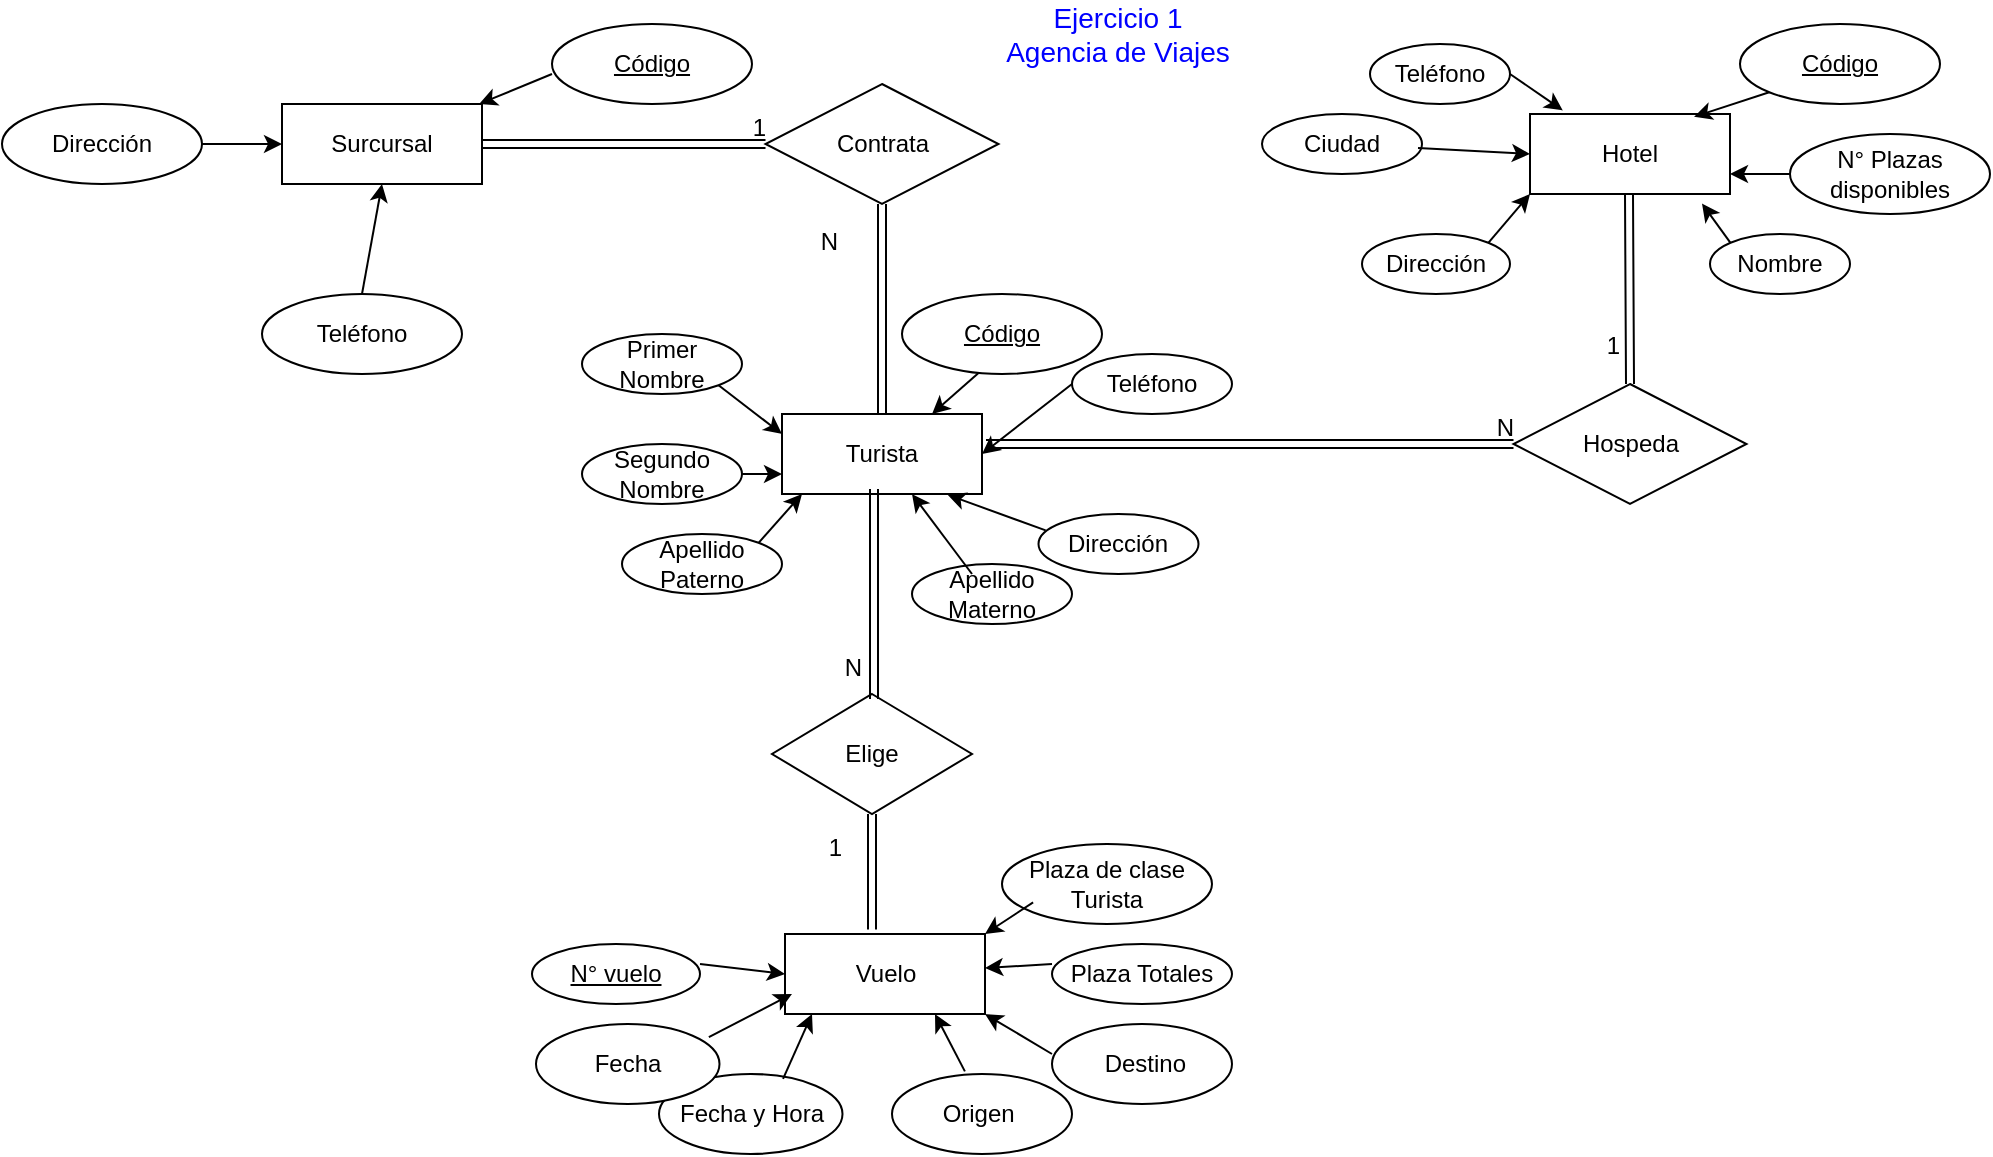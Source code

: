 <mxfile version="16.4.6" type="device"><diagram id="_UIlNqygdMJBV_4PYFMt" name="Page-1"><mxGraphModel dx="997" dy="548" grid="1" gridSize="10" guides="1" tooltips="1" connect="1" arrows="1" fold="1" page="1" pageScale="1" pageWidth="827" pageHeight="1169" math="0" shadow="0"><root><mxCell id="0"/><mxCell id="1" parent="0"/><mxCell id="fxNJqcIJu42b49JHIs_v-1" value="Surcursal" style="whiteSpace=wrap;html=1;align=center;" parent="1" vertex="1"><mxGeometry x="140" y="60" width="100" height="40" as="geometry"/></mxCell><mxCell id="fxNJqcIJu42b49JHIs_v-3" value="Hotel" style="whiteSpace=wrap;html=1;align=center;" parent="1" vertex="1"><mxGeometry x="764" y="65" width="100" height="40" as="geometry"/></mxCell><mxCell id="fxNJqcIJu42b49JHIs_v-4" value="Vuelo" style="whiteSpace=wrap;html=1;align=center;" parent="1" vertex="1"><mxGeometry x="391.5" y="475" width="100" height="40" as="geometry"/></mxCell><mxCell id="fxNJqcIJu42b49JHIs_v-10" value="Dirección" style="ellipse;whiteSpace=wrap;html=1;align=center;" parent="1" vertex="1"><mxGeometry y="60" width="100" height="40" as="geometry"/></mxCell><mxCell id="fxNJqcIJu42b49JHIs_v-13" value="" style="endArrow=classic;html=1;rounded=0;exitX=0;exitY=0.5;exitDx=0;exitDy=0;" parent="1" target="fxNJqcIJu42b49JHIs_v-1" edge="1"><mxGeometry width="50" height="50" relative="1" as="geometry"><mxPoint x="275" y="45" as="sourcePoint"/><mxPoint x="280.0" y="82.2" as="targetPoint"/><Array as="points"/></mxGeometry></mxCell><mxCell id="fxNJqcIJu42b49JHIs_v-15" value="" style="endArrow=classic;html=1;rounded=0;entryX=0;entryY=0.5;entryDx=0;entryDy=0;" parent="1" target="fxNJqcIJu42b49JHIs_v-1" edge="1"><mxGeometry width="50" height="50" relative="1" as="geometry"><mxPoint x="100" y="80" as="sourcePoint"/><mxPoint x="170" y="130" as="targetPoint"/></mxGeometry></mxCell><mxCell id="fxNJqcIJu42b49JHIs_v-19" value="Contrata" style="shape=rhombus;perimeter=rhombusPerimeter;whiteSpace=wrap;html=1;align=center;" parent="1" vertex="1"><mxGeometry x="381.75" y="50" width="116.5" height="60" as="geometry"/></mxCell><mxCell id="fxNJqcIJu42b49JHIs_v-21" value="Dirección" style="ellipse;whiteSpace=wrap;html=1;align=center;" parent="1" vertex="1"><mxGeometry x="680" y="125" width="74" height="30" as="geometry"/></mxCell><mxCell id="fxNJqcIJu42b49JHIs_v-22" value="Teléfono" style="ellipse;whiteSpace=wrap;html=1;align=center;" parent="1" vertex="1"><mxGeometry x="684" y="30" width="70" height="30" as="geometry"/></mxCell><mxCell id="fxNJqcIJu42b49JHIs_v-23" value="Nombre" style="ellipse;whiteSpace=wrap;html=1;align=center;" parent="1" vertex="1"><mxGeometry x="854" y="125" width="70" height="30" as="geometry"/></mxCell><mxCell id="fxNJqcIJu42b49JHIs_v-24" value="" style="endArrow=classic;html=1;rounded=0;exitX=1;exitY=0;exitDx=0;exitDy=0;entryX=0;entryY=1;entryDx=0;entryDy=0;" parent="1" source="fxNJqcIJu42b49JHIs_v-21" target="fxNJqcIJu42b49JHIs_v-3" edge="1"><mxGeometry width="50" height="50" relative="1" as="geometry"><mxPoint x="674" y="135" as="sourcePoint"/><mxPoint x="724" y="85" as="targetPoint"/></mxGeometry></mxCell><mxCell id="fxNJqcIJu42b49JHIs_v-25" value="" style="endArrow=classic;html=1;rounded=0;exitX=1;exitY=0.5;exitDx=0;exitDy=0;entryX=0.164;entryY=-0.045;entryDx=0;entryDy=0;entryPerimeter=0;" parent="1" source="fxNJqcIJu42b49JHIs_v-22" target="fxNJqcIJu42b49JHIs_v-3" edge="1"><mxGeometry width="50" height="50" relative="1" as="geometry"><mxPoint x="753.995" y="114.998" as="sourcePoint"/><mxPoint x="754" y="105" as="targetPoint"/></mxGeometry></mxCell><mxCell id="fxNJqcIJu42b49JHIs_v-27" value="" style="endArrow=classic;html=1;rounded=0;entryX=0.86;entryY=1.12;entryDx=0;entryDy=0;exitX=0;exitY=0;exitDx=0;exitDy=0;entryPerimeter=0;" parent="1" source="fxNJqcIJu42b49JHIs_v-23" target="fxNJqcIJu42b49JHIs_v-3" edge="1"><mxGeometry width="50" height="50" relative="1" as="geometry"><mxPoint x="834" y="101" as="sourcePoint"/><mxPoint x="872.14" y="65" as="targetPoint"/></mxGeometry></mxCell><mxCell id="fxNJqcIJu42b49JHIs_v-28" value="Elige" style="shape=rhombus;perimeter=rhombusPerimeter;whiteSpace=wrap;html=1;align=center;" parent="1" vertex="1"><mxGeometry x="385" y="355" width="100" height="60" as="geometry"/></mxCell><mxCell id="fxNJqcIJu42b49JHIs_v-31" value="Fecha y Hora" style="ellipse;whiteSpace=wrap;html=1;align=center;" parent="1" vertex="1"><mxGeometry x="328.5" y="545" width="91.75" height="40" as="geometry"/></mxCell><mxCell id="fxNJqcIJu42b49JHIs_v-32" value="Origen&amp;nbsp;" style="ellipse;whiteSpace=wrap;html=1;align=center;" parent="1" vertex="1"><mxGeometry x="445" y="545" width="90" height="40" as="geometry"/></mxCell><mxCell id="fxNJqcIJu42b49JHIs_v-33" value="Plaza Totales" style="ellipse;whiteSpace=wrap;html=1;align=center;" parent="1" vertex="1"><mxGeometry x="525" y="480" width="90" height="30" as="geometry"/></mxCell><mxCell id="fxNJqcIJu42b49JHIs_v-35" value="" style="endArrow=classic;html=1;rounded=0;entryX=0;entryY=0.5;entryDx=0;entryDy=0;exitX=1;exitY=0.5;exitDx=0;exitDy=0;" parent="1" target="fxNJqcIJu42b49JHIs_v-4" edge="1"><mxGeometry width="50" height="50" relative="1" as="geometry"><mxPoint x="349" y="490" as="sourcePoint"/><mxPoint x="398.5" y="375" as="targetPoint"/></mxGeometry></mxCell><mxCell id="fxNJqcIJu42b49JHIs_v-36" value="" style="endArrow=classic;html=1;rounded=0;exitX=0.676;exitY=0.06;exitDx=0;exitDy=0;exitPerimeter=0;" parent="1" source="fxNJqcIJu42b49JHIs_v-31" edge="1"><mxGeometry width="50" height="50" relative="1" as="geometry"><mxPoint x="398.5" y="495" as="sourcePoint"/><mxPoint x="405" y="515" as="targetPoint"/></mxGeometry></mxCell><mxCell id="fxNJqcIJu42b49JHIs_v-37" value="" style="endArrow=classic;html=1;rounded=0;exitX=0.405;exitY=-0.033;exitDx=0;exitDy=0;entryX=0.75;entryY=1;entryDx=0;entryDy=0;exitPerimeter=0;" parent="1" source="fxNJqcIJu42b49JHIs_v-32" target="fxNJqcIJu42b49JHIs_v-4" edge="1"><mxGeometry width="50" height="50" relative="1" as="geometry"><mxPoint x="464.5" y="485" as="sourcePoint"/><mxPoint x="465" y="465" as="targetPoint"/></mxGeometry></mxCell><mxCell id="fxNJqcIJu42b49JHIs_v-38" value="" style="endArrow=classic;html=1;rounded=0;exitX=0;exitY=0.5;exitDx=0;exitDy=0;" parent="1" target="fxNJqcIJu42b49JHIs_v-4" edge="1"><mxGeometry width="50" height="50" relative="1" as="geometry"><mxPoint x="525" y="490" as="sourcePoint"/><mxPoint x="595" y="445" as="targetPoint"/></mxGeometry></mxCell><mxCell id="cjGrNKfxoDnAlGZ-1pet-3" value="Teléfono" style="ellipse;whiteSpace=wrap;html=1;align=center;" parent="1" vertex="1"><mxGeometry x="130" y="155" width="100" height="40" as="geometry"/></mxCell><mxCell id="cjGrNKfxoDnAlGZ-1pet-4" value="" style="endArrow=classic;html=1;rounded=0;exitX=0.5;exitY=0;exitDx=0;exitDy=0;entryX=0.5;entryY=1;entryDx=0;entryDy=0;" parent="1" source="cjGrNKfxoDnAlGZ-1pet-3" target="fxNJqcIJu42b49JHIs_v-1" edge="1"><mxGeometry width="50" height="50" relative="1" as="geometry"><mxPoint x="190" y="180" as="sourcePoint"/><mxPoint x="210" y="100" as="targetPoint"/></mxGeometry></mxCell><mxCell id="78Q7VymyqBd84BU-bpm_-1" value="Ciudad" style="ellipse;whiteSpace=wrap;html=1;align=center;" parent="1" vertex="1"><mxGeometry x="630" y="65" width="80" height="30" as="geometry"/></mxCell><mxCell id="78Q7VymyqBd84BU-bpm_-3" style="edgeStyle=orthogonalEdgeStyle;rounded=0;orthogonalLoop=1;jettySize=auto;html=1;exitX=0.5;exitY=1;exitDx=0;exitDy=0;" parent="1" edge="1"><mxGeometry relative="1" as="geometry"><mxPoint x="899" y="50" as="sourcePoint"/><mxPoint x="899" y="50" as="targetPoint"/></mxGeometry></mxCell><mxCell id="78Q7VymyqBd84BU-bpm_-4" value="" style="endArrow=classic;html=1;rounded=0;entryX=0;entryY=0.5;entryDx=0;entryDy=0;" parent="1" target="fxNJqcIJu42b49JHIs_v-3" edge="1"><mxGeometry width="50" height="50" relative="1" as="geometry"><mxPoint x="708" y="82" as="sourcePoint"/><mxPoint x="734" y="115" as="targetPoint"/></mxGeometry></mxCell><mxCell id="78Q7VymyqBd84BU-bpm_-5" value="" style="endArrow=classic;html=1;rounded=0;entryX=0.82;entryY=0.035;entryDx=0;entryDy=0;entryPerimeter=0;" parent="1" target="fxNJqcIJu42b49JHIs_v-3" edge="1"><mxGeometry width="50" height="50" relative="1" as="geometry"><mxPoint x="884" y="54" as="sourcePoint"/><mxPoint x="834" y="105" as="targetPoint"/></mxGeometry></mxCell><mxCell id="78Q7VymyqBd84BU-bpm_-11" value="Plaza de clase Turista" style="ellipse;whiteSpace=wrap;html=1;align=center;" parent="1" vertex="1"><mxGeometry x="500" y="430" width="105" height="40" as="geometry"/></mxCell><mxCell id="78Q7VymyqBd84BU-bpm_-12" value="" style="endArrow=classic;html=1;rounded=0;exitX=0;exitY=1;exitDx=0;exitDy=0;entryX=1;entryY=0;entryDx=0;entryDy=0;" parent="1" target="fxNJqcIJu42b49JHIs_v-4" edge="1"><mxGeometry width="50" height="50" relative="1" as="geometry"><mxPoint x="515.555" y="459.21" as="sourcePoint"/><mxPoint x="463.25" y="517.632" as="targetPoint"/></mxGeometry></mxCell><mxCell id="psuEJ3mvQeP_sptly6we-1" value="" style="shape=link;html=1;rounded=0;exitX=0.5;exitY=1;exitDx=0;exitDy=0;" parent="1" source="fxNJqcIJu42b49JHIs_v-19" target="0WjsIvAa2U3UCHR0FT5W-12" edge="1"><mxGeometry relative="1" as="geometry"><mxPoint x="430" y="130" as="sourcePoint"/><mxPoint x="449" y="290" as="targetPoint"/></mxGeometry></mxCell><mxCell id="psuEJ3mvQeP_sptly6we-2" value="N" style="resizable=0;html=1;align=right;verticalAlign=bottom;" parent="psuEJ3mvQeP_sptly6we-1" connectable="0" vertex="1"><mxGeometry x="1" relative="1" as="geometry"><mxPoint x="-22" y="-78" as="offset"/></mxGeometry></mxCell><mxCell id="psuEJ3mvQeP_sptly6we-3" value="" style="shape=link;html=1;rounded=0;entryX=0;entryY=0.5;entryDx=0;entryDy=0;exitX=1;exitY=0.5;exitDx=0;exitDy=0;" parent="1" source="fxNJqcIJu42b49JHIs_v-1" target="fxNJqcIJu42b49JHIs_v-19" edge="1"><mxGeometry relative="1" as="geometry"><mxPoint x="250" y="80" as="sourcePoint"/><mxPoint x="410" y="80" as="targetPoint"/></mxGeometry></mxCell><mxCell id="psuEJ3mvQeP_sptly6we-4" value="1" style="resizable=0;html=1;align=right;verticalAlign=bottom;" parent="psuEJ3mvQeP_sptly6we-3" connectable="0" vertex="1"><mxGeometry x="1" relative="1" as="geometry"/></mxCell><mxCell id="psuEJ3mvQeP_sptly6we-5" value="" style="shape=link;html=1;rounded=0;entryX=0.435;entryY=-0.055;entryDx=0;entryDy=0;exitX=0.5;exitY=1;exitDx=0;exitDy=0;entryPerimeter=0;" parent="1" source="fxNJqcIJu42b49JHIs_v-28" target="fxNJqcIJu42b49JHIs_v-4" edge="1"><mxGeometry relative="1" as="geometry"><mxPoint x="345" y="435" as="sourcePoint"/><mxPoint x="505" y="435" as="targetPoint"/></mxGeometry></mxCell><mxCell id="psuEJ3mvQeP_sptly6we-6" value="1" style="resizable=0;html=1;align=right;verticalAlign=bottom;" parent="psuEJ3mvQeP_sptly6we-5" connectable="0" vertex="1"><mxGeometry x="1" relative="1" as="geometry"><mxPoint x="-15" y="-33" as="offset"/></mxGeometry></mxCell><mxCell id="psuEJ3mvQeP_sptly6we-7" value="&lt;font style=&quot;font-size: 14px&quot; color=&quot;#0000ff&quot;&gt;Ejercicio 1&lt;br&gt;Agencia de Viajes&lt;br&gt;&lt;/font&gt;" style="text;html=1;strokeColor=none;fillColor=none;align=center;verticalAlign=middle;whiteSpace=wrap;rounded=0;" parent="1" vertex="1"><mxGeometry x="498.25" y="10" width="120" height="30" as="geometry"/></mxCell><mxCell id="psuEJ3mvQeP_sptly6we-8" value="" style="shape=link;html=1;rounded=0;entryX=0.5;entryY=0;entryDx=0;entryDy=0;" parent="1" target="0WjsIvAa2U3UCHR0FT5W-35" edge="1"><mxGeometry relative="1" as="geometry"><mxPoint x="813.5" y="105" as="sourcePoint"/><mxPoint x="813.5" y="175" as="targetPoint"/></mxGeometry></mxCell><mxCell id="psuEJ3mvQeP_sptly6we-9" value="1" style="resizable=0;html=1;align=right;verticalAlign=bottom;" parent="psuEJ3mvQeP_sptly6we-8" connectable="0" vertex="1"><mxGeometry x="1" relative="1" as="geometry"><mxPoint x="-4" y="-10" as="offset"/></mxGeometry></mxCell><mxCell id="0WjsIvAa2U3UCHR0FT5W-1" value="Código" style="ellipse;whiteSpace=wrap;html=1;align=center;fontStyle=4;" vertex="1" parent="1"><mxGeometry x="275" y="20" width="100" height="40" as="geometry"/></mxCell><mxCell id="0WjsIvAa2U3UCHR0FT5W-2" value="Código" style="ellipse;whiteSpace=wrap;html=1;align=center;fontStyle=4;" vertex="1" parent="1"><mxGeometry x="869.0" y="19.997" width="100" height="40" as="geometry"/></mxCell><mxCell id="0WjsIvAa2U3UCHR0FT5W-4" style="edgeStyle=orthogonalEdgeStyle;rounded=0;orthogonalLoop=1;jettySize=auto;html=1;exitX=0;exitY=0.5;exitDx=0;exitDy=0;entryX=1;entryY=0.75;entryDx=0;entryDy=0;" edge="1" parent="1" source="0WjsIvAa2U3UCHR0FT5W-3" target="fxNJqcIJu42b49JHIs_v-3"><mxGeometry relative="1" as="geometry"/></mxCell><mxCell id="0WjsIvAa2U3UCHR0FT5W-3" value="N° Plazas disponibles" style="ellipse;whiteSpace=wrap;html=1;align=center;" vertex="1" parent="1"><mxGeometry x="894" y="75" width="100" height="40" as="geometry"/></mxCell><mxCell id="0WjsIvAa2U3UCHR0FT5W-5" value="N° vuelo" style="ellipse;whiteSpace=wrap;html=1;align=center;fontStyle=4;" vertex="1" parent="1"><mxGeometry x="265" y="480" width="84" height="30" as="geometry"/></mxCell><mxCell id="0WjsIvAa2U3UCHR0FT5W-6" value="&amp;nbsp;Destino" style="ellipse;whiteSpace=wrap;html=1;align=center;" vertex="1" parent="1"><mxGeometry x="525" y="520" width="90" height="40" as="geometry"/></mxCell><mxCell id="0WjsIvAa2U3UCHR0FT5W-9" value="" style="endArrow=classic;html=1;rounded=0;exitX=0;exitY=0.5;exitDx=0;exitDy=0;entryX=1;entryY=1;entryDx=0;entryDy=0;" edge="1" parent="1" target="fxNJqcIJu42b49JHIs_v-4"><mxGeometry width="50" height="50" relative="1" as="geometry"><mxPoint x="525" y="535" as="sourcePoint"/><mxPoint x="476.5" y="525" as="targetPoint"/></mxGeometry></mxCell><mxCell id="0WjsIvAa2U3UCHR0FT5W-10" value="Fecha" style="ellipse;whiteSpace=wrap;html=1;align=center;" vertex="1" parent="1"><mxGeometry x="267" y="520" width="91.75" height="40" as="geometry"/></mxCell><mxCell id="0WjsIvAa2U3UCHR0FT5W-11" value="" style="endArrow=classic;html=1;rounded=0;exitX=0.942;exitY=0.29;exitDx=0;exitDy=0;exitPerimeter=0;" edge="1" parent="1"><mxGeometry width="50" height="50" relative="1" as="geometry"><mxPoint x="353.428" y="526.6" as="sourcePoint"/><mxPoint x="395" y="505" as="targetPoint"/></mxGeometry></mxCell><mxCell id="0WjsIvAa2U3UCHR0FT5W-12" value="Turista" style="whiteSpace=wrap;html=1;align=center;" vertex="1" parent="1"><mxGeometry x="390" y="215" width="100" height="40" as="geometry"/></mxCell><mxCell id="0WjsIvAa2U3UCHR0FT5W-13" value="Primer Nombre" style="ellipse;whiteSpace=wrap;html=1;align=center;" vertex="1" parent="1"><mxGeometry x="290" y="175" width="80" height="30" as="geometry"/></mxCell><mxCell id="0WjsIvAa2U3UCHR0FT5W-14" value="Código" style="ellipse;whiteSpace=wrap;html=1;align=center;fontStyle=4;" vertex="1" parent="1"><mxGeometry x="450" y="155" width="100" height="40" as="geometry"/></mxCell><mxCell id="0WjsIvAa2U3UCHR0FT5W-15" value="" style="endArrow=classic;html=1;rounded=0;exitX=1;exitY=1;exitDx=0;exitDy=0;" edge="1" parent="1" source="0WjsIvAa2U3UCHR0FT5W-13"><mxGeometry width="50" height="50" relative="1" as="geometry"><mxPoint x="343.5" y="215" as="sourcePoint"/><mxPoint x="390" y="225" as="targetPoint"/></mxGeometry></mxCell><mxCell id="0WjsIvAa2U3UCHR0FT5W-16" value="Segundo Nombre" style="ellipse;whiteSpace=wrap;html=1;align=center;" vertex="1" parent="1"><mxGeometry x="290" y="230" width="80" height="30" as="geometry"/></mxCell><mxCell id="0WjsIvAa2U3UCHR0FT5W-17" value="Apellido Paterno" style="ellipse;whiteSpace=wrap;html=1;align=center;" vertex="1" parent="1"><mxGeometry x="310" y="275" width="80" height="30" as="geometry"/></mxCell><mxCell id="0WjsIvAa2U3UCHR0FT5W-18" value="Apellido Materno" style="ellipse;whiteSpace=wrap;html=1;align=center;" vertex="1" parent="1"><mxGeometry x="455" y="290" width="80" height="30" as="geometry"/></mxCell><mxCell id="0WjsIvAa2U3UCHR0FT5W-19" value="" style="endArrow=classic;html=1;rounded=0;exitX=1;exitY=0.5;exitDx=0;exitDy=0;entryX=0;entryY=0.75;entryDx=0;entryDy=0;" edge="1" parent="1" source="0WjsIvAa2U3UCHR0FT5W-16" target="0WjsIvAa2U3UCHR0FT5W-12"><mxGeometry width="50" height="50" relative="1" as="geometry"><mxPoint x="368.284" y="210.607" as="sourcePoint"/><mxPoint x="400" y="235" as="targetPoint"/></mxGeometry></mxCell><mxCell id="0WjsIvAa2U3UCHR0FT5W-20" value="" style="endArrow=classic;html=1;rounded=0;exitX=1;exitY=0;exitDx=0;exitDy=0;" edge="1" parent="1" source="0WjsIvAa2U3UCHR0FT5W-17"><mxGeometry width="50" height="50" relative="1" as="geometry"><mxPoint x="380" y="255" as="sourcePoint"/><mxPoint x="400" y="255" as="targetPoint"/></mxGeometry></mxCell><mxCell id="0WjsIvAa2U3UCHR0FT5W-21" value="" style="endArrow=classic;html=1;rounded=0;exitX=0.375;exitY=0.167;exitDx=0;exitDy=0;exitPerimeter=0;" edge="1" parent="1" source="0WjsIvAa2U3UCHR0FT5W-18" target="0WjsIvAa2U3UCHR0FT5W-12"><mxGeometry width="50" height="50" relative="1" as="geometry"><mxPoint x="430" y="280" as="sourcePoint"/><mxPoint x="410" y="265" as="targetPoint"/></mxGeometry></mxCell><mxCell id="0WjsIvAa2U3UCHR0FT5W-22" value="" style="endArrow=classic;html=1;rounded=0;exitX=0.384;exitY=0.985;exitDx=0;exitDy=0;exitPerimeter=0;entryX=0.75;entryY=0;entryDx=0;entryDy=0;" edge="1" parent="1" source="0WjsIvAa2U3UCHR0FT5W-14" target="0WjsIvAa2U3UCHR0FT5W-12"><mxGeometry width="50" height="50" relative="1" as="geometry"><mxPoint x="368.284" y="210.607" as="sourcePoint"/><mxPoint x="400" y="235" as="targetPoint"/></mxGeometry></mxCell><mxCell id="0WjsIvAa2U3UCHR0FT5W-23" value="Dirección" style="ellipse;whiteSpace=wrap;html=1;align=center;" vertex="1" parent="1"><mxGeometry x="518.25" y="265" width="80" height="30" as="geometry"/></mxCell><mxCell id="0WjsIvAa2U3UCHR0FT5W-24" value="Teléfono" style="ellipse;whiteSpace=wrap;html=1;align=center;" vertex="1" parent="1"><mxGeometry x="535" y="185" width="80" height="30" as="geometry"/></mxCell><mxCell id="0WjsIvAa2U3UCHR0FT5W-25" value="" style="endArrow=classic;html=1;rounded=0;exitX=0;exitY=0.5;exitDx=0;exitDy=0;entryX=1;entryY=0.5;entryDx=0;entryDy=0;" edge="1" parent="1" source="0WjsIvAa2U3UCHR0FT5W-24" target="0WjsIvAa2U3UCHR0FT5W-12"><mxGeometry width="50" height="50" relative="1" as="geometry"><mxPoint x="458" y="206.2" as="sourcePoint"/><mxPoint x="450" y="225" as="targetPoint"/></mxGeometry></mxCell><mxCell id="0WjsIvAa2U3UCHR0FT5W-26" value="" style="endArrow=classic;html=1;rounded=0;exitX=0.045;exitY=0.273;exitDx=0;exitDy=0;entryX=0.828;entryY=1.01;entryDx=0;entryDy=0;entryPerimeter=0;exitPerimeter=0;" edge="1" parent="1" source="0WjsIvAa2U3UCHR0FT5W-23" target="0WjsIvAa2U3UCHR0FT5W-12"><mxGeometry width="50" height="50" relative="1" as="geometry"><mxPoint x="520" y="245" as="sourcePoint"/><mxPoint x="500" y="245" as="targetPoint"/></mxGeometry></mxCell><mxCell id="0WjsIvAa2U3UCHR0FT5W-33" value="" style="shape=link;html=1;rounded=0;exitX=0.5;exitY=1;exitDx=0;exitDy=0;" edge="1" parent="1"><mxGeometry relative="1" as="geometry"><mxPoint x="436" y="252.5" as="sourcePoint"/><mxPoint x="436" y="357.5" as="targetPoint"/></mxGeometry></mxCell><mxCell id="0WjsIvAa2U3UCHR0FT5W-34" value="N" style="resizable=0;html=1;align=right;verticalAlign=bottom;" connectable="0" vertex="1" parent="0WjsIvAa2U3UCHR0FT5W-33"><mxGeometry x="1" relative="1" as="geometry"><mxPoint x="-6" y="-7" as="offset"/></mxGeometry></mxCell><mxCell id="0WjsIvAa2U3UCHR0FT5W-35" value="Hospeda" style="shape=rhombus;perimeter=rhombusPerimeter;whiteSpace=wrap;html=1;align=center;" vertex="1" parent="1"><mxGeometry x="755.75" y="200" width="116.5" height="60" as="geometry"/></mxCell><mxCell id="0WjsIvAa2U3UCHR0FT5W-36" value="" style="shape=link;html=1;rounded=0;entryX=0;entryY=0.5;entryDx=0;entryDy=0;" edge="1" parent="1" target="0WjsIvAa2U3UCHR0FT5W-35"><mxGeometry relative="1" as="geometry"><mxPoint x="492" y="230" as="sourcePoint"/><mxPoint x="633.25" y="234.5" as="targetPoint"/></mxGeometry></mxCell><mxCell id="0WjsIvAa2U3UCHR0FT5W-37" value="N" style="resizable=0;html=1;align=right;verticalAlign=bottom;" connectable="0" vertex="1" parent="0WjsIvAa2U3UCHR0FT5W-36"><mxGeometry x="1" relative="1" as="geometry"/></mxCell></root></mxGraphModel></diagram></mxfile>